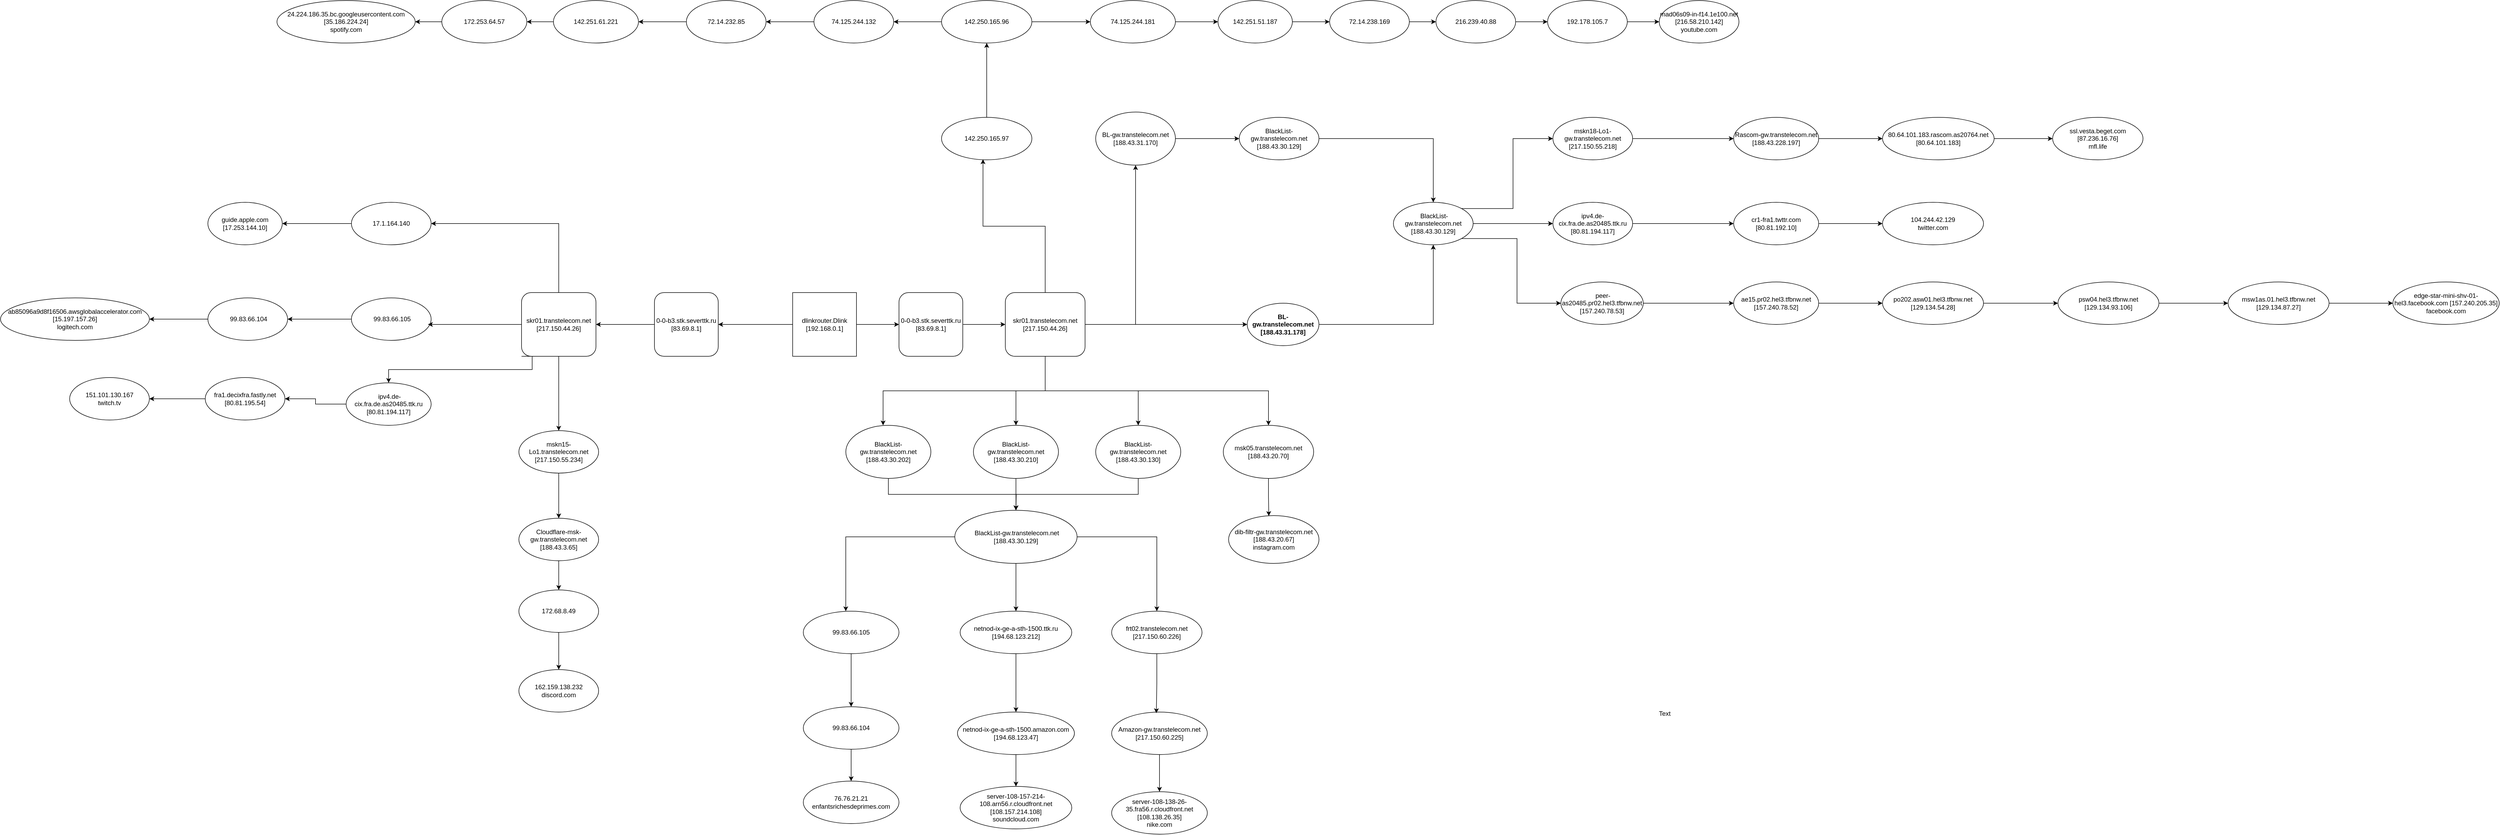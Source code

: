 <mxfile version="24.7.16">
  <diagram name="Страница — 1" id="Cs--oq01klONxxRDtaDi">
    <mxGraphModel dx="9034" dy="3923" grid="1" gridSize="10" guides="1" tooltips="1" connect="1" arrows="1" fold="1" page="1" pageScale="1" pageWidth="1169" pageHeight="827" math="0" shadow="0">
      <root>
        <mxCell id="0" />
        <mxCell id="1" parent="0" />
        <mxCell id="53ZmYgveUC-2nk0fIrOu-3" style="edgeStyle=orthogonalEdgeStyle;rounded=0;orthogonalLoop=1;jettySize=auto;html=1;exitX=1;exitY=0.5;exitDx=0;exitDy=0;" edge="1" parent="1" source="53ZmYgveUC-2nk0fIrOu-2">
          <mxGeometry relative="1" as="geometry">
            <mxPoint x="280" y="400" as="targetPoint" />
          </mxGeometry>
        </mxCell>
        <mxCell id="53ZmYgveUC-2nk0fIrOu-109" style="edgeStyle=orthogonalEdgeStyle;rounded=0;orthogonalLoop=1;jettySize=auto;html=1;exitX=0;exitY=0.5;exitDx=0;exitDy=0;entryX=1;entryY=0.5;entryDx=0;entryDy=0;" edge="1" parent="1" source="53ZmYgveUC-2nk0fIrOu-2" target="53ZmYgveUC-2nk0fIrOu-107">
          <mxGeometry relative="1" as="geometry" />
        </mxCell>
        <mxCell id="53ZmYgveUC-2nk0fIrOu-2" value="dlinkrouter.Dlink [192.168.0.1]" style="whiteSpace=wrap;html=1;aspect=fixed;" vertex="1" parent="1">
          <mxGeometry x="80" y="340" width="120" height="120" as="geometry" />
        </mxCell>
        <mxCell id="53ZmYgveUC-2nk0fIrOu-5" style="edgeStyle=orthogonalEdgeStyle;rounded=0;orthogonalLoop=1;jettySize=auto;html=1;" edge="1" parent="1" source="53ZmYgveUC-2nk0fIrOu-4">
          <mxGeometry relative="1" as="geometry">
            <mxPoint x="480" y="400" as="targetPoint" />
          </mxGeometry>
        </mxCell>
        <UserObject label="0-0-b3.stk.severttk.ru [83.69.8.1]" link="0-0-b3.stk.severttk.ru [83.69.8.1]" id="53ZmYgveUC-2nk0fIrOu-4">
          <mxCell style="rounded=1;whiteSpace=wrap;html=1;" vertex="1" parent="1">
            <mxGeometry x="280" y="340" width="120" height="120" as="geometry" />
          </mxCell>
        </UserObject>
        <mxCell id="53ZmYgveUC-2nk0fIrOu-8" style="edgeStyle=orthogonalEdgeStyle;rounded=0;orthogonalLoop=1;jettySize=auto;html=1;" edge="1" parent="1" source="53ZmYgveUC-2nk0fIrOu-6" target="53ZmYgveUC-2nk0fIrOu-7">
          <mxGeometry relative="1" as="geometry" />
        </mxCell>
        <mxCell id="53ZmYgveUC-2nk0fIrOu-12" style="edgeStyle=orthogonalEdgeStyle;rounded=0;orthogonalLoop=1;jettySize=auto;html=1;entryX=0;entryY=0.5;entryDx=0;entryDy=0;" edge="1" parent="1" source="53ZmYgveUC-2nk0fIrOu-6" target="53ZmYgveUC-2nk0fIrOu-11">
          <mxGeometry relative="1" as="geometry">
            <mxPoint x="930" y="400" as="targetPoint" />
          </mxGeometry>
        </mxCell>
        <mxCell id="53ZmYgveUC-2nk0fIrOu-50" style="edgeStyle=orthogonalEdgeStyle;rounded=0;orthogonalLoop=1;jettySize=auto;html=1;exitX=0.5;exitY=1;exitDx=0;exitDy=0;entryX=0.5;entryY=0;entryDx=0;entryDy=0;" edge="1" parent="1" source="53ZmYgveUC-2nk0fIrOu-6" target="53ZmYgveUC-2nk0fIrOu-46">
          <mxGeometry relative="1" as="geometry" />
        </mxCell>
        <mxCell id="53ZmYgveUC-2nk0fIrOu-52" style="edgeStyle=orthogonalEdgeStyle;rounded=0;orthogonalLoop=1;jettySize=auto;html=1;exitX=0.5;exitY=1;exitDx=0;exitDy=0;" edge="1" parent="1" source="53ZmYgveUC-2nk0fIrOu-6" target="53ZmYgveUC-2nk0fIrOu-47">
          <mxGeometry relative="1" as="geometry" />
        </mxCell>
        <mxCell id="53ZmYgveUC-2nk0fIrOu-53" style="edgeStyle=orthogonalEdgeStyle;rounded=0;orthogonalLoop=1;jettySize=auto;html=1;exitX=0.5;exitY=1;exitDx=0;exitDy=0;entryX=0.5;entryY=0;entryDx=0;entryDy=0;" edge="1" parent="1" source="53ZmYgveUC-2nk0fIrOu-6" target="53ZmYgveUC-2nk0fIrOu-48">
          <mxGeometry relative="1" as="geometry" />
        </mxCell>
        <UserObject label="skr01.transtelecom.net [217.150.44.26]" link="skr01.transtelecom.net [217.150.44.26]" id="53ZmYgveUC-2nk0fIrOu-6">
          <mxCell style="rounded=1;whiteSpace=wrap;html=1;" vertex="1" parent="1">
            <mxGeometry x="480" y="340" width="150" height="120" as="geometry" />
          </mxCell>
        </UserObject>
        <mxCell id="53ZmYgveUC-2nk0fIrOu-10" style="edgeStyle=orthogonalEdgeStyle;rounded=0;orthogonalLoop=1;jettySize=auto;html=1;entryX=0;entryY=0.5;entryDx=0;entryDy=0;" edge="1" parent="1" source="53ZmYgveUC-2nk0fIrOu-7" target="53ZmYgveUC-2nk0fIrOu-9">
          <mxGeometry relative="1" as="geometry" />
        </mxCell>
        <mxCell id="53ZmYgveUC-2nk0fIrOu-7" value="BL-gw.transtelecom.net [188.43.31.170]" style="ellipse;whiteSpace=wrap;html=1;" vertex="1" parent="1">
          <mxGeometry x="650" width="150" height="100" as="geometry" />
        </mxCell>
        <mxCell id="53ZmYgveUC-2nk0fIrOu-15" style="edgeStyle=orthogonalEdgeStyle;rounded=0;orthogonalLoop=1;jettySize=auto;html=1;entryX=0.5;entryY=0;entryDx=0;entryDy=0;" edge="1" parent="1" source="53ZmYgveUC-2nk0fIrOu-9" target="53ZmYgveUC-2nk0fIrOu-13">
          <mxGeometry relative="1" as="geometry" />
        </mxCell>
        <mxCell id="53ZmYgveUC-2nk0fIrOu-9" value="BlackList-gw.transtelecom.net [188.43.30.129]" style="ellipse;whiteSpace=wrap;html=1;" vertex="1" parent="1">
          <mxGeometry x="920" y="10" width="150" height="80" as="geometry" />
        </mxCell>
        <mxCell id="53ZmYgveUC-2nk0fIrOu-14" style="edgeStyle=orthogonalEdgeStyle;rounded=0;orthogonalLoop=1;jettySize=auto;html=1;" edge="1" parent="1" source="53ZmYgveUC-2nk0fIrOu-11" target="53ZmYgveUC-2nk0fIrOu-13">
          <mxGeometry relative="1" as="geometry" />
        </mxCell>
        <mxCell id="53ZmYgveUC-2nk0fIrOu-11" value="&lt;b&gt;BL-gw.transtelecom.net [188.43.31.178]&lt;/b&gt;" style="ellipse;whiteSpace=wrap;html=1;" vertex="1" parent="1">
          <mxGeometry x="935" y="360" width="135" height="80" as="geometry" />
        </mxCell>
        <mxCell id="53ZmYgveUC-2nk0fIrOu-19" style="edgeStyle=orthogonalEdgeStyle;rounded=0;orthogonalLoop=1;jettySize=auto;html=1;entryX=0;entryY=0.5;entryDx=0;entryDy=0;" edge="1" parent="1" source="53ZmYgveUC-2nk0fIrOu-13" target="53ZmYgveUC-2nk0fIrOu-17">
          <mxGeometry relative="1" as="geometry" />
        </mxCell>
        <mxCell id="53ZmYgveUC-2nk0fIrOu-21" style="edgeStyle=orthogonalEdgeStyle;rounded=0;orthogonalLoop=1;jettySize=auto;html=1;exitX=1;exitY=1;exitDx=0;exitDy=0;entryX=0;entryY=0.5;entryDx=0;entryDy=0;" edge="1" parent="1" source="53ZmYgveUC-2nk0fIrOu-13" target="53ZmYgveUC-2nk0fIrOu-18">
          <mxGeometry relative="1" as="geometry" />
        </mxCell>
        <mxCell id="53ZmYgveUC-2nk0fIrOu-22" style="edgeStyle=orthogonalEdgeStyle;rounded=0;orthogonalLoop=1;jettySize=auto;html=1;exitX=1;exitY=0;exitDx=0;exitDy=0;entryX=0;entryY=0.5;entryDx=0;entryDy=0;" edge="1" parent="1" source="53ZmYgveUC-2nk0fIrOu-13" target="53ZmYgveUC-2nk0fIrOu-16">
          <mxGeometry relative="1" as="geometry" />
        </mxCell>
        <mxCell id="53ZmYgveUC-2nk0fIrOu-13" value="&amp;nbsp;BlackList-gw.transtelecom.net [188.43.30.129]" style="ellipse;whiteSpace=wrap;html=1;" vertex="1" parent="1">
          <mxGeometry x="1210" y="170" width="150" height="80" as="geometry" />
        </mxCell>
        <mxCell id="53ZmYgveUC-2nk0fIrOu-24" style="edgeStyle=orthogonalEdgeStyle;rounded=0;orthogonalLoop=1;jettySize=auto;html=1;entryX=0;entryY=0.5;entryDx=0;entryDy=0;" edge="1" parent="1" source="53ZmYgveUC-2nk0fIrOu-16" target="53ZmYgveUC-2nk0fIrOu-23">
          <mxGeometry relative="1" as="geometry" />
        </mxCell>
        <UserObject label="mskn18-Lo1-gw.transtelecom.net [217.150.55.218]" link="mskn18-Lo1-gw.transtelecom.net [217.150.55.218]" id="53ZmYgveUC-2nk0fIrOu-16">
          <mxCell style="ellipse;whiteSpace=wrap;html=1;" vertex="1" parent="1">
            <mxGeometry x="1510" y="10" width="150" height="80" as="geometry" />
          </mxCell>
        </UserObject>
        <mxCell id="53ZmYgveUC-2nk0fIrOu-32" style="edgeStyle=orthogonalEdgeStyle;rounded=0;orthogonalLoop=1;jettySize=auto;html=1;exitX=1;exitY=0.5;exitDx=0;exitDy=0;entryX=0;entryY=0.5;entryDx=0;entryDy=0;" edge="1" parent="1" source="53ZmYgveUC-2nk0fIrOu-17" target="53ZmYgveUC-2nk0fIrOu-30">
          <mxGeometry relative="1" as="geometry" />
        </mxCell>
        <mxCell id="53ZmYgveUC-2nk0fIrOu-17" value="ipv4.de-cix.fra.de.as20485.ttk.ru [80.81.194.117]" style="ellipse;whiteSpace=wrap;html=1;" vertex="1" parent="1">
          <mxGeometry x="1510" y="170" width="150" height="80" as="geometry" />
        </mxCell>
        <mxCell id="53ZmYgveUC-2nk0fIrOu-40" style="edgeStyle=orthogonalEdgeStyle;rounded=0;orthogonalLoop=1;jettySize=auto;html=1;exitX=1;exitY=0.5;exitDx=0;exitDy=0;entryX=0;entryY=0.5;entryDx=0;entryDy=0;" edge="1" parent="1" source="53ZmYgveUC-2nk0fIrOu-18" target="53ZmYgveUC-2nk0fIrOu-34">
          <mxGeometry relative="1" as="geometry" />
        </mxCell>
        <mxCell id="53ZmYgveUC-2nk0fIrOu-18" value="&amp;nbsp;peer-as20485.pr02.hel3.tfbnw.net [157.240.78.53]" style="ellipse;whiteSpace=wrap;html=1;" vertex="1" parent="1">
          <mxGeometry x="1525" y="320" width="155" height="80" as="geometry" />
        </mxCell>
        <mxCell id="53ZmYgveUC-2nk0fIrOu-27" style="edgeStyle=orthogonalEdgeStyle;rounded=0;orthogonalLoop=1;jettySize=auto;html=1;exitX=1;exitY=0.5;exitDx=0;exitDy=0;entryX=0;entryY=0.5;entryDx=0;entryDy=0;" edge="1" parent="1" source="53ZmYgveUC-2nk0fIrOu-23" target="53ZmYgveUC-2nk0fIrOu-26">
          <mxGeometry relative="1" as="geometry" />
        </mxCell>
        <mxCell id="53ZmYgveUC-2nk0fIrOu-23" value="Rascom-gw.transtelecom.net [188.43.228.197]" style="ellipse;whiteSpace=wrap;html=1;" vertex="1" parent="1">
          <mxGeometry x="1850" y="10" width="160" height="80" as="geometry" />
        </mxCell>
        <mxCell id="53ZmYgveUC-2nk0fIrOu-29" style="edgeStyle=orthogonalEdgeStyle;rounded=0;orthogonalLoop=1;jettySize=auto;html=1;exitX=1;exitY=0.5;exitDx=0;exitDy=0;entryX=0;entryY=0.5;entryDx=0;entryDy=0;" edge="1" parent="1" source="53ZmYgveUC-2nk0fIrOu-26" target="53ZmYgveUC-2nk0fIrOu-28">
          <mxGeometry relative="1" as="geometry" />
        </mxCell>
        <mxCell id="53ZmYgveUC-2nk0fIrOu-26" value="80.64.101.183.rascom.as20764.net [80.64.101.183]" style="ellipse;whiteSpace=wrap;html=1;" vertex="1" parent="1">
          <mxGeometry x="2130" y="10" width="210" height="80" as="geometry" />
        </mxCell>
        <mxCell id="53ZmYgveUC-2nk0fIrOu-28" value="ssl.vesta.beget.com [87.236.16.76]&lt;div&gt;mfl.life&lt;/div&gt;" style="ellipse;whiteSpace=wrap;html=1;" vertex="1" parent="1">
          <mxGeometry x="2450" y="10" width="170" height="80" as="geometry" />
        </mxCell>
        <mxCell id="53ZmYgveUC-2nk0fIrOu-33" style="edgeStyle=orthogonalEdgeStyle;rounded=0;orthogonalLoop=1;jettySize=auto;html=1;exitX=1;exitY=0.5;exitDx=0;exitDy=0;entryX=0;entryY=0.5;entryDx=0;entryDy=0;" edge="1" parent="1" source="53ZmYgveUC-2nk0fIrOu-30" target="53ZmYgveUC-2nk0fIrOu-31">
          <mxGeometry relative="1" as="geometry" />
        </mxCell>
        <mxCell id="53ZmYgveUC-2nk0fIrOu-30" value="cr1-fra1.twttr.com [80.81.192.10]" style="ellipse;whiteSpace=wrap;html=1;" vertex="1" parent="1">
          <mxGeometry x="1850" y="170" width="160" height="80" as="geometry" />
        </mxCell>
        <mxCell id="53ZmYgveUC-2nk0fIrOu-31" value="104.244.42.129&lt;div&gt;twitter.com&lt;/div&gt;" style="ellipse;whiteSpace=wrap;html=1;" vertex="1" parent="1">
          <mxGeometry x="2130" y="170" width="190" height="80" as="geometry" />
        </mxCell>
        <mxCell id="53ZmYgveUC-2nk0fIrOu-41" style="edgeStyle=orthogonalEdgeStyle;rounded=0;orthogonalLoop=1;jettySize=auto;html=1;exitX=1;exitY=0.5;exitDx=0;exitDy=0;entryX=0;entryY=0.5;entryDx=0;entryDy=0;" edge="1" parent="1" source="53ZmYgveUC-2nk0fIrOu-34" target="53ZmYgveUC-2nk0fIrOu-35">
          <mxGeometry relative="1" as="geometry" />
        </mxCell>
        <mxCell id="53ZmYgveUC-2nk0fIrOu-34" value="ae15.pr02.hel3.tfbnw.net [157.240.78.52]" style="ellipse;whiteSpace=wrap;html=1;" vertex="1" parent="1">
          <mxGeometry x="1850" y="320" width="160" height="80" as="geometry" />
        </mxCell>
        <mxCell id="53ZmYgveUC-2nk0fIrOu-42" style="edgeStyle=orthogonalEdgeStyle;rounded=0;orthogonalLoop=1;jettySize=auto;html=1;exitX=1;exitY=0.5;exitDx=0;exitDy=0;entryX=0;entryY=0.5;entryDx=0;entryDy=0;" edge="1" parent="1" source="53ZmYgveUC-2nk0fIrOu-35" target="53ZmYgveUC-2nk0fIrOu-36">
          <mxGeometry relative="1" as="geometry" />
        </mxCell>
        <mxCell id="53ZmYgveUC-2nk0fIrOu-35" value="po202.asw01.hel3.tfbnw.net [129.134.54.28]" style="ellipse;whiteSpace=wrap;html=1;" vertex="1" parent="1">
          <mxGeometry x="2130" y="320" width="190" height="80" as="geometry" />
        </mxCell>
        <mxCell id="53ZmYgveUC-2nk0fIrOu-43" style="edgeStyle=orthogonalEdgeStyle;rounded=0;orthogonalLoop=1;jettySize=auto;html=1;exitX=1;exitY=0.5;exitDx=0;exitDy=0;entryX=0;entryY=0.5;entryDx=0;entryDy=0;" edge="1" parent="1" source="53ZmYgveUC-2nk0fIrOu-36" target="53ZmYgveUC-2nk0fIrOu-37">
          <mxGeometry relative="1" as="geometry" />
        </mxCell>
        <mxCell id="53ZmYgveUC-2nk0fIrOu-36" value="psw04.hel3.tfbnw.net [129.134.93.106]" style="ellipse;whiteSpace=wrap;html=1;" vertex="1" parent="1">
          <mxGeometry x="2460" y="320" width="190" height="80" as="geometry" />
        </mxCell>
        <mxCell id="53ZmYgveUC-2nk0fIrOu-44" style="edgeStyle=orthogonalEdgeStyle;rounded=0;orthogonalLoop=1;jettySize=auto;html=1;exitX=1;exitY=0.5;exitDx=0;exitDy=0;entryX=0;entryY=0.5;entryDx=0;entryDy=0;" edge="1" parent="1" source="53ZmYgveUC-2nk0fIrOu-37" target="53ZmYgveUC-2nk0fIrOu-39">
          <mxGeometry relative="1" as="geometry" />
        </mxCell>
        <mxCell id="53ZmYgveUC-2nk0fIrOu-37" value="msw1as.01.hel3.tfbnw.net [129.134.87.27]" style="ellipse;whiteSpace=wrap;html=1;" vertex="1" parent="1">
          <mxGeometry x="2780" y="320" width="190" height="80" as="geometry" />
        </mxCell>
        <mxCell id="53ZmYgveUC-2nk0fIrOu-39" value="edge-star-mini-shv-01-hel3.facebook.com [157.240.205.35]&lt;div&gt;facebook.com&lt;/div&gt;" style="ellipse;whiteSpace=wrap;html=1;" vertex="1" parent="1">
          <mxGeometry x="3090" y="320" width="200" height="80" as="geometry" />
        </mxCell>
        <mxCell id="53ZmYgveUC-2nk0fIrOu-60" style="edgeStyle=orthogonalEdgeStyle;rounded=0;orthogonalLoop=1;jettySize=auto;html=1;exitX=0.5;exitY=1;exitDx=0;exitDy=0;entryX=0.5;entryY=0;entryDx=0;entryDy=0;" edge="1" parent="1" source="53ZmYgveUC-2nk0fIrOu-45" target="53ZmYgveUC-2nk0fIrOu-57">
          <mxGeometry relative="1" as="geometry" />
        </mxCell>
        <mxCell id="53ZmYgveUC-2nk0fIrOu-45" value="BlackList-gw.transtelecom.net [188.43.30.202]" style="ellipse;whiteSpace=wrap;html=1;" vertex="1" parent="1">
          <mxGeometry x="180" y="590" width="160" height="100" as="geometry" />
        </mxCell>
        <mxCell id="53ZmYgveUC-2nk0fIrOu-59" style="edgeStyle=orthogonalEdgeStyle;rounded=0;orthogonalLoop=1;jettySize=auto;html=1;exitX=0.5;exitY=1;exitDx=0;exitDy=0;" edge="1" parent="1" source="53ZmYgveUC-2nk0fIrOu-46" target="53ZmYgveUC-2nk0fIrOu-57">
          <mxGeometry relative="1" as="geometry" />
        </mxCell>
        <UserObject label="BlackList-gw.transtelecom.net [188.43.30.210]" link="BlackList-gw.transtelecom.net [188.43.30.210]" id="53ZmYgveUC-2nk0fIrOu-46">
          <mxCell style="ellipse;whiteSpace=wrap;html=1;" vertex="1" parent="1">
            <mxGeometry x="420" y="590" width="160" height="100" as="geometry" />
          </mxCell>
        </UserObject>
        <mxCell id="53ZmYgveUC-2nk0fIrOu-61" style="edgeStyle=orthogonalEdgeStyle;rounded=0;orthogonalLoop=1;jettySize=auto;html=1;exitX=0.5;exitY=1;exitDx=0;exitDy=0;" edge="1" parent="1" source="53ZmYgveUC-2nk0fIrOu-47">
          <mxGeometry relative="1" as="geometry">
            <mxPoint x="500" y="750" as="targetPoint" />
          </mxGeometry>
        </mxCell>
        <mxCell id="53ZmYgveUC-2nk0fIrOu-47" value="BlackList-gw.transtelecom.net [188.43.30.130]" style="ellipse;whiteSpace=wrap;html=1;" vertex="1" parent="1">
          <mxGeometry x="650" y="590" width="160" height="100" as="geometry" />
        </mxCell>
        <mxCell id="53ZmYgveUC-2nk0fIrOu-48" value="msk05.transtelecom.net [188.43.20.70]" style="ellipse;whiteSpace=wrap;html=1;" vertex="1" parent="1">
          <mxGeometry x="890" y="590" width="170" height="100" as="geometry" />
        </mxCell>
        <mxCell id="53ZmYgveUC-2nk0fIrOu-49" style="edgeStyle=orthogonalEdgeStyle;rounded=0;orthogonalLoop=1;jettySize=auto;html=1;entryX=0.438;entryY=0;entryDx=0;entryDy=0;entryPerimeter=0;exitX=0.5;exitY=1;exitDx=0;exitDy=0;" edge="1" parent="1" source="53ZmYgveUC-2nk0fIrOu-6" target="53ZmYgveUC-2nk0fIrOu-45">
          <mxGeometry relative="1" as="geometry">
            <mxPoint x="550" y="525" as="sourcePoint" />
          </mxGeometry>
        </mxCell>
        <mxCell id="53ZmYgveUC-2nk0fIrOu-54" value="dib-filtr-gw.transtelecom.net [188.43.20.67]&lt;div&gt;instagram.com&lt;/div&gt;" style="ellipse;whiteSpace=wrap;html=1;" vertex="1" parent="1">
          <mxGeometry x="900" y="760" width="170" height="90" as="geometry" />
        </mxCell>
        <mxCell id="53ZmYgveUC-2nk0fIrOu-55" style="edgeStyle=orthogonalEdgeStyle;rounded=0;orthogonalLoop=1;jettySize=auto;html=1;exitX=0.5;exitY=1;exitDx=0;exitDy=0;" edge="1" parent="1" source="53ZmYgveUC-2nk0fIrOu-48" target="53ZmYgveUC-2nk0fIrOu-48">
          <mxGeometry relative="1" as="geometry" />
        </mxCell>
        <mxCell id="53ZmYgveUC-2nk0fIrOu-56" style="edgeStyle=orthogonalEdgeStyle;rounded=0;orthogonalLoop=1;jettySize=auto;html=1;exitX=0.5;exitY=1;exitDx=0;exitDy=0;entryX=0.445;entryY=0.008;entryDx=0;entryDy=0;entryPerimeter=0;" edge="1" parent="1" source="53ZmYgveUC-2nk0fIrOu-48" target="53ZmYgveUC-2nk0fIrOu-54">
          <mxGeometry relative="1" as="geometry" />
        </mxCell>
        <mxCell id="53ZmYgveUC-2nk0fIrOu-65" style="edgeStyle=orthogonalEdgeStyle;rounded=0;orthogonalLoop=1;jettySize=auto;html=1;exitX=0.5;exitY=1;exitDx=0;exitDy=0;entryX=0.5;entryY=0;entryDx=0;entryDy=0;" edge="1" parent="1" source="53ZmYgveUC-2nk0fIrOu-57" target="53ZmYgveUC-2nk0fIrOu-63">
          <mxGeometry relative="1" as="geometry" />
        </mxCell>
        <mxCell id="53ZmYgveUC-2nk0fIrOu-67" style="edgeStyle=orthogonalEdgeStyle;rounded=0;orthogonalLoop=1;jettySize=auto;html=1;exitX=1;exitY=0.5;exitDx=0;exitDy=0;entryX=0.5;entryY=0;entryDx=0;entryDy=0;" edge="1" parent="1" source="53ZmYgveUC-2nk0fIrOu-57" target="53ZmYgveUC-2nk0fIrOu-64">
          <mxGeometry relative="1" as="geometry" />
        </mxCell>
        <mxCell id="53ZmYgveUC-2nk0fIrOu-57" value="&amp;nbsp;BlackList-gw.transtelecom.net [188.43.30.129]" style="ellipse;whiteSpace=wrap;html=1;" vertex="1" parent="1">
          <mxGeometry x="385" y="750" width="230" height="100" as="geometry" />
        </mxCell>
        <mxCell id="53ZmYgveUC-2nk0fIrOu-69" style="edgeStyle=orthogonalEdgeStyle;rounded=0;orthogonalLoop=1;jettySize=auto;html=1;exitX=0.5;exitY=1;exitDx=0;exitDy=0;entryX=0.5;entryY=0;entryDx=0;entryDy=0;" edge="1" parent="1" source="53ZmYgveUC-2nk0fIrOu-62" target="53ZmYgveUC-2nk0fIrOu-68">
          <mxGeometry relative="1" as="geometry" />
        </mxCell>
        <mxCell id="53ZmYgveUC-2nk0fIrOu-62" value="99.83.66.105" style="ellipse;whiteSpace=wrap;html=1;" vertex="1" parent="1">
          <mxGeometry x="100" y="940" width="180" height="80" as="geometry" />
        </mxCell>
        <mxCell id="53ZmYgveUC-2nk0fIrOu-74" style="edgeStyle=orthogonalEdgeStyle;rounded=0;orthogonalLoop=1;jettySize=auto;html=1;exitX=0.5;exitY=1;exitDx=0;exitDy=0;entryX=0.5;entryY=0;entryDx=0;entryDy=0;" edge="1" parent="1" source="53ZmYgveUC-2nk0fIrOu-63" target="53ZmYgveUC-2nk0fIrOu-72">
          <mxGeometry relative="1" as="geometry" />
        </mxCell>
        <mxCell id="53ZmYgveUC-2nk0fIrOu-63" value="netnod-ix-ge-a-sth-1500.ttk.ru [194.68.123.212]" style="ellipse;whiteSpace=wrap;html=1;" vertex="1" parent="1">
          <mxGeometry x="395" y="940" width="210" height="80" as="geometry" />
        </mxCell>
        <mxCell id="53ZmYgveUC-2nk0fIrOu-64" value="frt02.transtelecom.net [217.150.60.226]" style="ellipse;whiteSpace=wrap;html=1;" vertex="1" parent="1">
          <mxGeometry x="680" y="940" width="170" height="80" as="geometry" />
        </mxCell>
        <mxCell id="53ZmYgveUC-2nk0fIrOu-66" style="edgeStyle=orthogonalEdgeStyle;rounded=0;orthogonalLoop=1;jettySize=auto;html=1;exitX=0;exitY=0.5;exitDx=0;exitDy=0;entryX=0.444;entryY=0;entryDx=0;entryDy=0;entryPerimeter=0;" edge="1" parent="1" source="53ZmYgveUC-2nk0fIrOu-57" target="53ZmYgveUC-2nk0fIrOu-62">
          <mxGeometry relative="1" as="geometry" />
        </mxCell>
        <mxCell id="53ZmYgveUC-2nk0fIrOu-71" style="edgeStyle=orthogonalEdgeStyle;rounded=0;orthogonalLoop=1;jettySize=auto;html=1;exitX=0.5;exitY=1;exitDx=0;exitDy=0;entryX=0.5;entryY=0;entryDx=0;entryDy=0;" edge="1" parent="1" source="53ZmYgveUC-2nk0fIrOu-68" target="53ZmYgveUC-2nk0fIrOu-70">
          <mxGeometry relative="1" as="geometry" />
        </mxCell>
        <mxCell id="53ZmYgveUC-2nk0fIrOu-68" value="99.83.66.104" style="ellipse;whiteSpace=wrap;html=1;" vertex="1" parent="1">
          <mxGeometry x="100" y="1120" width="180" height="80" as="geometry" />
        </mxCell>
        <mxCell id="53ZmYgveUC-2nk0fIrOu-70" value="76.76.21.21&lt;div&gt;enfantsrichesdeprimes.com&lt;/div&gt;" style="ellipse;whiteSpace=wrap;html=1;" vertex="1" parent="1">
          <mxGeometry x="100" y="1260" width="180" height="80" as="geometry" />
        </mxCell>
        <mxCell id="53ZmYgveUC-2nk0fIrOu-76" style="edgeStyle=orthogonalEdgeStyle;rounded=0;orthogonalLoop=1;jettySize=auto;html=1;exitX=0.5;exitY=1;exitDx=0;exitDy=0;entryX=0.5;entryY=0;entryDx=0;entryDy=0;" edge="1" parent="1" source="53ZmYgveUC-2nk0fIrOu-72" target="53ZmYgveUC-2nk0fIrOu-73">
          <mxGeometry relative="1" as="geometry" />
        </mxCell>
        <mxCell id="53ZmYgveUC-2nk0fIrOu-72" value="netnod-ix-ge-a-sth-1500.amazon.com [194.68.123.47]" style="ellipse;whiteSpace=wrap;html=1;" vertex="1" parent="1">
          <mxGeometry x="390" y="1130" width="220" height="80" as="geometry" />
        </mxCell>
        <mxCell id="53ZmYgveUC-2nk0fIrOu-73" value="server-108-157-214-108.arn56.r.cloudfront.net [108.157.214.108]&lt;div&gt;soundcloud.com&lt;/div&gt;" style="ellipse;whiteSpace=wrap;html=1;" vertex="1" parent="1">
          <mxGeometry x="395" y="1270" width="210" height="80" as="geometry" />
        </mxCell>
        <mxCell id="53ZmYgveUC-2nk0fIrOu-80" style="edgeStyle=orthogonalEdgeStyle;rounded=0;orthogonalLoop=1;jettySize=auto;html=1;exitX=0.5;exitY=1;exitDx=0;exitDy=0;entryX=0.5;entryY=0;entryDx=0;entryDy=0;" edge="1" parent="1" source="53ZmYgveUC-2nk0fIrOu-77" target="53ZmYgveUC-2nk0fIrOu-78">
          <mxGeometry relative="1" as="geometry" />
        </mxCell>
        <mxCell id="53ZmYgveUC-2nk0fIrOu-77" value="Amazon-gw.transtelecom.net [217.150.60.225]" style="ellipse;whiteSpace=wrap;html=1;" vertex="1" parent="1">
          <mxGeometry x="680" y="1130" width="180" height="80" as="geometry" />
        </mxCell>
        <mxCell id="53ZmYgveUC-2nk0fIrOu-78" value="server-108-138-26-35.fra56.r.cloudfront.net [108.138.26.35]&lt;div&gt;nike.com&lt;/div&gt;" style="ellipse;whiteSpace=wrap;html=1;" vertex="1" parent="1">
          <mxGeometry x="680" y="1280" width="180" height="80" as="geometry" />
        </mxCell>
        <mxCell id="53ZmYgveUC-2nk0fIrOu-79" style="edgeStyle=orthogonalEdgeStyle;rounded=0;orthogonalLoop=1;jettySize=auto;html=1;exitX=0.5;exitY=1;exitDx=0;exitDy=0;entryX=0.467;entryY=0.025;entryDx=0;entryDy=0;entryPerimeter=0;" edge="1" parent="1" source="53ZmYgveUC-2nk0fIrOu-64" target="53ZmYgveUC-2nk0fIrOu-77">
          <mxGeometry relative="1" as="geometry" />
        </mxCell>
        <mxCell id="53ZmYgveUC-2nk0fIrOu-84" style="edgeStyle=orthogonalEdgeStyle;rounded=0;orthogonalLoop=1;jettySize=auto;html=1;exitX=0.5;exitY=0;exitDx=0;exitDy=0;entryX=0.5;entryY=1;entryDx=0;entryDy=0;" edge="1" parent="1" source="53ZmYgveUC-2nk0fIrOu-81" target="53ZmYgveUC-2nk0fIrOu-83">
          <mxGeometry relative="1" as="geometry" />
        </mxCell>
        <mxCell id="53ZmYgveUC-2nk0fIrOu-81" value="142.250.165.97" style="ellipse;whiteSpace=wrap;html=1;" vertex="1" parent="1">
          <mxGeometry x="360" y="10" width="170" height="80" as="geometry" />
        </mxCell>
        <mxCell id="53ZmYgveUC-2nk0fIrOu-82" style="edgeStyle=orthogonalEdgeStyle;rounded=0;orthogonalLoop=1;jettySize=auto;html=1;exitX=0.5;exitY=0;exitDx=0;exitDy=0;entryX=0.459;entryY=0.988;entryDx=0;entryDy=0;entryPerimeter=0;" edge="1" parent="1" source="53ZmYgveUC-2nk0fIrOu-6" target="53ZmYgveUC-2nk0fIrOu-81">
          <mxGeometry relative="1" as="geometry" />
        </mxCell>
        <mxCell id="53ZmYgveUC-2nk0fIrOu-90" style="edgeStyle=orthogonalEdgeStyle;rounded=0;orthogonalLoop=1;jettySize=auto;html=1;exitX=1;exitY=0.5;exitDx=0;exitDy=0;entryX=0;entryY=0.5;entryDx=0;entryDy=0;" edge="1" parent="1" source="53ZmYgveUC-2nk0fIrOu-83" target="53ZmYgveUC-2nk0fIrOu-85">
          <mxGeometry relative="1" as="geometry" />
        </mxCell>
        <mxCell id="53ZmYgveUC-2nk0fIrOu-102" style="edgeStyle=orthogonalEdgeStyle;rounded=0;orthogonalLoop=1;jettySize=auto;html=1;exitX=0;exitY=0.5;exitDx=0;exitDy=0;" edge="1" parent="1" source="53ZmYgveUC-2nk0fIrOu-83" target="53ZmYgveUC-2nk0fIrOu-97">
          <mxGeometry relative="1" as="geometry" />
        </mxCell>
        <mxCell id="53ZmYgveUC-2nk0fIrOu-83" value="142.250.165.96" style="ellipse;whiteSpace=wrap;html=1;" vertex="1" parent="1">
          <mxGeometry x="360" y="-210" width="170" height="80" as="geometry" />
        </mxCell>
        <mxCell id="53ZmYgveUC-2nk0fIrOu-91" style="edgeStyle=orthogonalEdgeStyle;rounded=0;orthogonalLoop=1;jettySize=auto;html=1;exitX=1;exitY=0.5;exitDx=0;exitDy=0;entryX=0;entryY=0.5;entryDx=0;entryDy=0;" edge="1" parent="1" source="53ZmYgveUC-2nk0fIrOu-85" target="53ZmYgveUC-2nk0fIrOu-87">
          <mxGeometry relative="1" as="geometry" />
        </mxCell>
        <mxCell id="53ZmYgveUC-2nk0fIrOu-85" value="74.125.244.181" style="ellipse;whiteSpace=wrap;html=1;" vertex="1" parent="1">
          <mxGeometry x="640" y="-210" width="160" height="80" as="geometry" />
        </mxCell>
        <mxCell id="53ZmYgveUC-2nk0fIrOu-93" style="edgeStyle=orthogonalEdgeStyle;rounded=0;orthogonalLoop=1;jettySize=auto;html=1;exitX=1;exitY=0.5;exitDx=0;exitDy=0;entryX=0;entryY=0.5;entryDx=0;entryDy=0;" edge="1" parent="1" source="53ZmYgveUC-2nk0fIrOu-86" target="53ZmYgveUC-2nk0fIrOu-88">
          <mxGeometry relative="1" as="geometry" />
        </mxCell>
        <mxCell id="53ZmYgveUC-2nk0fIrOu-86" value="72.14.238.169" style="ellipse;whiteSpace=wrap;html=1;" vertex="1" parent="1">
          <mxGeometry x="1090" y="-210" width="150" height="80" as="geometry" />
        </mxCell>
        <mxCell id="53ZmYgveUC-2nk0fIrOu-92" style="edgeStyle=orthogonalEdgeStyle;rounded=0;orthogonalLoop=1;jettySize=auto;html=1;exitX=1;exitY=0.5;exitDx=0;exitDy=0;entryX=0;entryY=0.5;entryDx=0;entryDy=0;" edge="1" parent="1" source="53ZmYgveUC-2nk0fIrOu-87" target="53ZmYgveUC-2nk0fIrOu-86">
          <mxGeometry relative="1" as="geometry" />
        </mxCell>
        <mxCell id="53ZmYgveUC-2nk0fIrOu-87" value="142.251.51.187" style="ellipse;whiteSpace=wrap;html=1;" vertex="1" parent="1">
          <mxGeometry x="880" y="-210" width="140" height="80" as="geometry" />
        </mxCell>
        <mxCell id="53ZmYgveUC-2nk0fIrOu-94" style="edgeStyle=orthogonalEdgeStyle;rounded=0;orthogonalLoop=1;jettySize=auto;html=1;exitX=1;exitY=0.5;exitDx=0;exitDy=0;entryX=0;entryY=0.5;entryDx=0;entryDy=0;" edge="1" parent="1" source="53ZmYgveUC-2nk0fIrOu-88" target="53ZmYgveUC-2nk0fIrOu-89">
          <mxGeometry relative="1" as="geometry" />
        </mxCell>
        <mxCell id="53ZmYgveUC-2nk0fIrOu-88" value="216.239.40.88" style="ellipse;whiteSpace=wrap;html=1;" vertex="1" parent="1">
          <mxGeometry x="1290" y="-210" width="150" height="80" as="geometry" />
        </mxCell>
        <mxCell id="53ZmYgveUC-2nk0fIrOu-96" style="edgeStyle=orthogonalEdgeStyle;rounded=0;orthogonalLoop=1;jettySize=auto;html=1;exitX=1;exitY=0.5;exitDx=0;exitDy=0;entryX=0;entryY=0.5;entryDx=0;entryDy=0;" edge="1" parent="1" source="53ZmYgveUC-2nk0fIrOu-89" target="53ZmYgveUC-2nk0fIrOu-95">
          <mxGeometry relative="1" as="geometry" />
        </mxCell>
        <mxCell id="53ZmYgveUC-2nk0fIrOu-89" value="192.178.105.7" style="ellipse;whiteSpace=wrap;html=1;" vertex="1" parent="1">
          <mxGeometry x="1500" y="-210" width="150" height="80" as="geometry" />
        </mxCell>
        <mxCell id="53ZmYgveUC-2nk0fIrOu-95" value="mad06s09-in-f14.1e100.net [216.58.210.142]&lt;div&gt;youtube.com&lt;/div&gt;" style="ellipse;whiteSpace=wrap;html=1;" vertex="1" parent="1">
          <mxGeometry x="1710" y="-210" width="150" height="80" as="geometry" />
        </mxCell>
        <mxCell id="53ZmYgveUC-2nk0fIrOu-103" style="edgeStyle=orthogonalEdgeStyle;rounded=0;orthogonalLoop=1;jettySize=auto;html=1;exitX=0;exitY=0.5;exitDx=0;exitDy=0;entryX=1;entryY=0.5;entryDx=0;entryDy=0;" edge="1" parent="1" source="53ZmYgveUC-2nk0fIrOu-97" target="53ZmYgveUC-2nk0fIrOu-98">
          <mxGeometry relative="1" as="geometry" />
        </mxCell>
        <mxCell id="53ZmYgveUC-2nk0fIrOu-97" value="74.125.244.132" style="ellipse;whiteSpace=wrap;html=1;" vertex="1" parent="1">
          <mxGeometry x="120" y="-210" width="150" height="80" as="geometry" />
        </mxCell>
        <mxCell id="53ZmYgveUC-2nk0fIrOu-104" style="edgeStyle=orthogonalEdgeStyle;rounded=0;orthogonalLoop=1;jettySize=auto;html=1;exitX=0;exitY=0.5;exitDx=0;exitDy=0;entryX=1;entryY=0.5;entryDx=0;entryDy=0;" edge="1" parent="1" source="53ZmYgveUC-2nk0fIrOu-98" target="53ZmYgveUC-2nk0fIrOu-99">
          <mxGeometry relative="1" as="geometry" />
        </mxCell>
        <mxCell id="53ZmYgveUC-2nk0fIrOu-98" value="72.14.232.85" style="ellipse;whiteSpace=wrap;html=1;" vertex="1" parent="1">
          <mxGeometry x="-120" y="-210" width="150" height="80" as="geometry" />
        </mxCell>
        <mxCell id="53ZmYgveUC-2nk0fIrOu-105" style="edgeStyle=orthogonalEdgeStyle;rounded=0;orthogonalLoop=1;jettySize=auto;html=1;exitX=0;exitY=0.5;exitDx=0;exitDy=0;entryX=1;entryY=0.5;entryDx=0;entryDy=0;" edge="1" parent="1" source="53ZmYgveUC-2nk0fIrOu-99" target="53ZmYgveUC-2nk0fIrOu-100">
          <mxGeometry relative="1" as="geometry" />
        </mxCell>
        <mxCell id="53ZmYgveUC-2nk0fIrOu-99" value="142.251.61.221" style="ellipse;whiteSpace=wrap;html=1;" vertex="1" parent="1">
          <mxGeometry x="-370" y="-210" width="160" height="80" as="geometry" />
        </mxCell>
        <mxCell id="53ZmYgveUC-2nk0fIrOu-106" style="edgeStyle=orthogonalEdgeStyle;rounded=0;orthogonalLoop=1;jettySize=auto;html=1;exitX=0;exitY=0.5;exitDx=0;exitDy=0;entryX=1;entryY=0.5;entryDx=0;entryDy=0;" edge="1" parent="1" source="53ZmYgveUC-2nk0fIrOu-100" target="53ZmYgveUC-2nk0fIrOu-101">
          <mxGeometry relative="1" as="geometry" />
        </mxCell>
        <mxCell id="53ZmYgveUC-2nk0fIrOu-100" value="172.253.64.57" style="ellipse;whiteSpace=wrap;html=1;" vertex="1" parent="1">
          <mxGeometry x="-580" y="-210" width="160" height="80" as="geometry" />
        </mxCell>
        <mxCell id="53ZmYgveUC-2nk0fIrOu-101" value="24.224.186.35.bc.googleusercontent.com [35.186.224.24]&lt;div&gt;spotify.com&lt;/div&gt;" style="ellipse;whiteSpace=wrap;html=1;" vertex="1" parent="1">
          <mxGeometry x="-890" y="-210" width="260" height="80" as="geometry" />
        </mxCell>
        <mxCell id="53ZmYgveUC-2nk0fIrOu-110" style="edgeStyle=orthogonalEdgeStyle;rounded=0;orthogonalLoop=1;jettySize=auto;html=1;exitX=0;exitY=0.5;exitDx=0;exitDy=0;entryX=1;entryY=0.5;entryDx=0;entryDy=0;" edge="1" parent="1" source="53ZmYgveUC-2nk0fIrOu-107" target="53ZmYgveUC-2nk0fIrOu-108">
          <mxGeometry relative="1" as="geometry" />
        </mxCell>
        <mxCell id="53ZmYgveUC-2nk0fIrOu-107" value="0-0-b3.stk.severttk.ru [83.69.8.1]" style="rounded=1;whiteSpace=wrap;html=1;" vertex="1" parent="1">
          <mxGeometry x="-180" y="340" width="120" height="120" as="geometry" />
        </mxCell>
        <mxCell id="53ZmYgveUC-2nk0fIrOu-116" style="edgeStyle=orthogonalEdgeStyle;rounded=0;orthogonalLoop=1;jettySize=auto;html=1;exitX=0.5;exitY=0;exitDx=0;exitDy=0;entryX=1;entryY=0.5;entryDx=0;entryDy=0;" edge="1" parent="1" source="53ZmYgveUC-2nk0fIrOu-108" target="53ZmYgveUC-2nk0fIrOu-112">
          <mxGeometry relative="1" as="geometry" />
        </mxCell>
        <mxCell id="53ZmYgveUC-2nk0fIrOu-117" style="edgeStyle=orthogonalEdgeStyle;rounded=0;orthogonalLoop=1;jettySize=auto;html=1;exitX=0;exitY=1;exitDx=0;exitDy=0;entryX=0.5;entryY=0;entryDx=0;entryDy=0;" edge="1" parent="1" source="53ZmYgveUC-2nk0fIrOu-108" target="53ZmYgveUC-2nk0fIrOu-114">
          <mxGeometry relative="1" as="geometry">
            <Array as="points">
              <mxPoint x="-410" y="460" />
              <mxPoint x="-410" y="485" />
              <mxPoint x="-680" y="485" />
            </Array>
          </mxGeometry>
        </mxCell>
        <mxCell id="53ZmYgveUC-2nk0fIrOu-119" style="edgeStyle=orthogonalEdgeStyle;rounded=0;orthogonalLoop=1;jettySize=auto;html=1;exitX=0.5;exitY=1;exitDx=0;exitDy=0;entryX=0.5;entryY=0;entryDx=0;entryDy=0;" edge="1" parent="1" source="53ZmYgveUC-2nk0fIrOu-108" target="53ZmYgveUC-2nk0fIrOu-111">
          <mxGeometry relative="1" as="geometry" />
        </mxCell>
        <mxCell id="53ZmYgveUC-2nk0fIrOu-108" value="skr01.transtelecom.net [217.150.44.26]" style="rounded=1;whiteSpace=wrap;html=1;" vertex="1" parent="1">
          <mxGeometry x="-430" y="340" width="140" height="120" as="geometry" />
        </mxCell>
        <mxCell id="53ZmYgveUC-2nk0fIrOu-123" style="edgeStyle=orthogonalEdgeStyle;rounded=0;orthogonalLoop=1;jettySize=auto;html=1;exitX=0.5;exitY=1;exitDx=0;exitDy=0;entryX=0.5;entryY=0;entryDx=0;entryDy=0;" edge="1" parent="1" source="53ZmYgveUC-2nk0fIrOu-111" target="53ZmYgveUC-2nk0fIrOu-122">
          <mxGeometry relative="1" as="geometry" />
        </mxCell>
        <mxCell id="53ZmYgveUC-2nk0fIrOu-111" value="mskn15-Lo1.transtelecom.net [217.150.55.234]" style="ellipse;whiteSpace=wrap;html=1;" vertex="1" parent="1">
          <mxGeometry x="-435" y="600" width="150" height="80" as="geometry" />
        </mxCell>
        <mxCell id="53ZmYgveUC-2nk0fIrOu-121" style="edgeStyle=orthogonalEdgeStyle;rounded=0;orthogonalLoop=1;jettySize=auto;html=1;exitX=0;exitY=0.5;exitDx=0;exitDy=0;entryX=1;entryY=0.5;entryDx=0;entryDy=0;" edge="1" parent="1" source="53ZmYgveUC-2nk0fIrOu-112" target="53ZmYgveUC-2nk0fIrOu-120">
          <mxGeometry relative="1" as="geometry" />
        </mxCell>
        <mxCell id="53ZmYgveUC-2nk0fIrOu-112" value="17.1.164.140" style="ellipse;whiteSpace=wrap;html=1;" vertex="1" parent="1">
          <mxGeometry x="-750" y="170" width="150" height="80" as="geometry" />
        </mxCell>
        <mxCell id="53ZmYgveUC-2nk0fIrOu-135" style="edgeStyle=orthogonalEdgeStyle;rounded=0;orthogonalLoop=1;jettySize=auto;html=1;exitX=0;exitY=0.5;exitDx=0;exitDy=0;entryX=1;entryY=0.5;entryDx=0;entryDy=0;" edge="1" parent="1" source="53ZmYgveUC-2nk0fIrOu-113" target="53ZmYgveUC-2nk0fIrOu-131">
          <mxGeometry relative="1" as="geometry" />
        </mxCell>
        <mxCell id="53ZmYgveUC-2nk0fIrOu-113" value="&amp;nbsp;99.83.66.105" style="ellipse;whiteSpace=wrap;html=1;" vertex="1" parent="1">
          <mxGeometry x="-750" y="350" width="150" height="80" as="geometry" />
        </mxCell>
        <mxCell id="53ZmYgveUC-2nk0fIrOu-137" style="edgeStyle=orthogonalEdgeStyle;rounded=0;orthogonalLoop=1;jettySize=auto;html=1;exitX=0;exitY=0.5;exitDx=0;exitDy=0;" edge="1" parent="1" source="53ZmYgveUC-2nk0fIrOu-114" target="53ZmYgveUC-2nk0fIrOu-134">
          <mxGeometry relative="1" as="geometry">
            <mxPoint x="-870" y="550" as="targetPoint" />
          </mxGeometry>
        </mxCell>
        <mxCell id="53ZmYgveUC-2nk0fIrOu-114" value="&amp;nbsp;ipv4.de-cix.fra.de.as20485.ttk.ru [80.81.194.117]" style="ellipse;whiteSpace=wrap;html=1;" vertex="1" parent="1">
          <mxGeometry x="-760" y="510" width="160" height="80" as="geometry" />
        </mxCell>
        <mxCell id="53ZmYgveUC-2nk0fIrOu-115" style="edgeStyle=orthogonalEdgeStyle;rounded=0;orthogonalLoop=1;jettySize=auto;html=1;exitX=0;exitY=0.5;exitDx=0;exitDy=0;entryX=0.96;entryY=0.625;entryDx=0;entryDy=0;entryPerimeter=0;" edge="1" parent="1" source="53ZmYgveUC-2nk0fIrOu-108" target="53ZmYgveUC-2nk0fIrOu-113">
          <mxGeometry relative="1" as="geometry" />
        </mxCell>
        <mxCell id="53ZmYgveUC-2nk0fIrOu-120" value="guide.apple.com [17.253.144.10]" style="ellipse;whiteSpace=wrap;html=1;" vertex="1" parent="1">
          <mxGeometry x="-1020" y="170" width="140" height="80" as="geometry" />
        </mxCell>
        <mxCell id="53ZmYgveUC-2nk0fIrOu-127" style="edgeStyle=orthogonalEdgeStyle;rounded=0;orthogonalLoop=1;jettySize=auto;html=1;exitX=0.5;exitY=1;exitDx=0;exitDy=0;entryX=0.5;entryY=0;entryDx=0;entryDy=0;" edge="1" parent="1" source="53ZmYgveUC-2nk0fIrOu-122" target="53ZmYgveUC-2nk0fIrOu-125">
          <mxGeometry relative="1" as="geometry" />
        </mxCell>
        <mxCell id="53ZmYgveUC-2nk0fIrOu-122" value="Cloudflare-msk-gw.transtelecom.net [188.43.3.65]" style="ellipse;whiteSpace=wrap;html=1;" vertex="1" parent="1">
          <mxGeometry x="-435" y="765" width="150" height="80" as="geometry" />
        </mxCell>
        <mxCell id="53ZmYgveUC-2nk0fIrOu-128" style="edgeStyle=orthogonalEdgeStyle;rounded=0;orthogonalLoop=1;jettySize=auto;html=1;exitX=0.5;exitY=1;exitDx=0;exitDy=0;entryX=0.5;entryY=0;entryDx=0;entryDy=0;" edge="1" parent="1" source="53ZmYgveUC-2nk0fIrOu-125" target="53ZmYgveUC-2nk0fIrOu-126">
          <mxGeometry relative="1" as="geometry" />
        </mxCell>
        <mxCell id="53ZmYgveUC-2nk0fIrOu-125" value="172.68.8.49" style="ellipse;whiteSpace=wrap;html=1;" vertex="1" parent="1">
          <mxGeometry x="-435" y="900" width="150" height="80" as="geometry" />
        </mxCell>
        <mxCell id="53ZmYgveUC-2nk0fIrOu-126" value="162.159.138.232&lt;div&gt;discord.com&lt;/div&gt;" style="ellipse;whiteSpace=wrap;html=1;" vertex="1" parent="1">
          <mxGeometry x="-435" y="1050" width="150" height="80" as="geometry" />
        </mxCell>
        <mxCell id="53ZmYgveUC-2nk0fIrOu-130" value="ab85096a9d8f16506.awsglobalaccelerator.com [15.197.157.26]&lt;div&gt;logitech.com&lt;/div&gt;" style="ellipse;whiteSpace=wrap;html=1;" vertex="1" parent="1">
          <mxGeometry x="-1410" y="350" width="280" height="80" as="geometry" />
        </mxCell>
        <mxCell id="53ZmYgveUC-2nk0fIrOu-136" style="edgeStyle=orthogonalEdgeStyle;rounded=0;orthogonalLoop=1;jettySize=auto;html=1;exitX=0;exitY=0.5;exitDx=0;exitDy=0;entryX=1;entryY=0.5;entryDx=0;entryDy=0;" edge="1" parent="1" source="53ZmYgveUC-2nk0fIrOu-131" target="53ZmYgveUC-2nk0fIrOu-130">
          <mxGeometry relative="1" as="geometry" />
        </mxCell>
        <mxCell id="53ZmYgveUC-2nk0fIrOu-131" value="&amp;nbsp;99.83.66.104" style="ellipse;whiteSpace=wrap;html=1;" vertex="1" parent="1">
          <mxGeometry x="-1020" y="350" width="150" height="80" as="geometry" />
        </mxCell>
        <mxCell id="53ZmYgveUC-2nk0fIrOu-133" value="151.101.130.167&lt;div&gt;twitch.tv&lt;/div&gt;" style="ellipse;whiteSpace=wrap;html=1;" vertex="1" parent="1">
          <mxGeometry x="-1280" y="500" width="150" height="80" as="geometry" />
        </mxCell>
        <mxCell id="53ZmYgveUC-2nk0fIrOu-138" style="edgeStyle=orthogonalEdgeStyle;rounded=0;orthogonalLoop=1;jettySize=auto;html=1;exitX=0;exitY=0.5;exitDx=0;exitDy=0;entryX=1;entryY=0.5;entryDx=0;entryDy=0;" edge="1" parent="1" source="53ZmYgveUC-2nk0fIrOu-134" target="53ZmYgveUC-2nk0fIrOu-133">
          <mxGeometry relative="1" as="geometry" />
        </mxCell>
        <mxCell id="53ZmYgveUC-2nk0fIrOu-134" value="fra1.decixfra.fastly.net [80.81.195.54]" style="ellipse;whiteSpace=wrap;html=1;" vertex="1" parent="1">
          <mxGeometry x="-1025" y="500" width="150" height="80" as="geometry" />
        </mxCell>
        <mxCell id="53ZmYgveUC-2nk0fIrOu-140" value="Text" style="text;html=1;align=center;verticalAlign=middle;resizable=0;points=[];autosize=1;strokeColor=none;fillColor=none;" vertex="1" parent="1">
          <mxGeometry x="1700" y="1118" width="40" height="30" as="geometry" />
        </mxCell>
      </root>
    </mxGraphModel>
  </diagram>
</mxfile>
